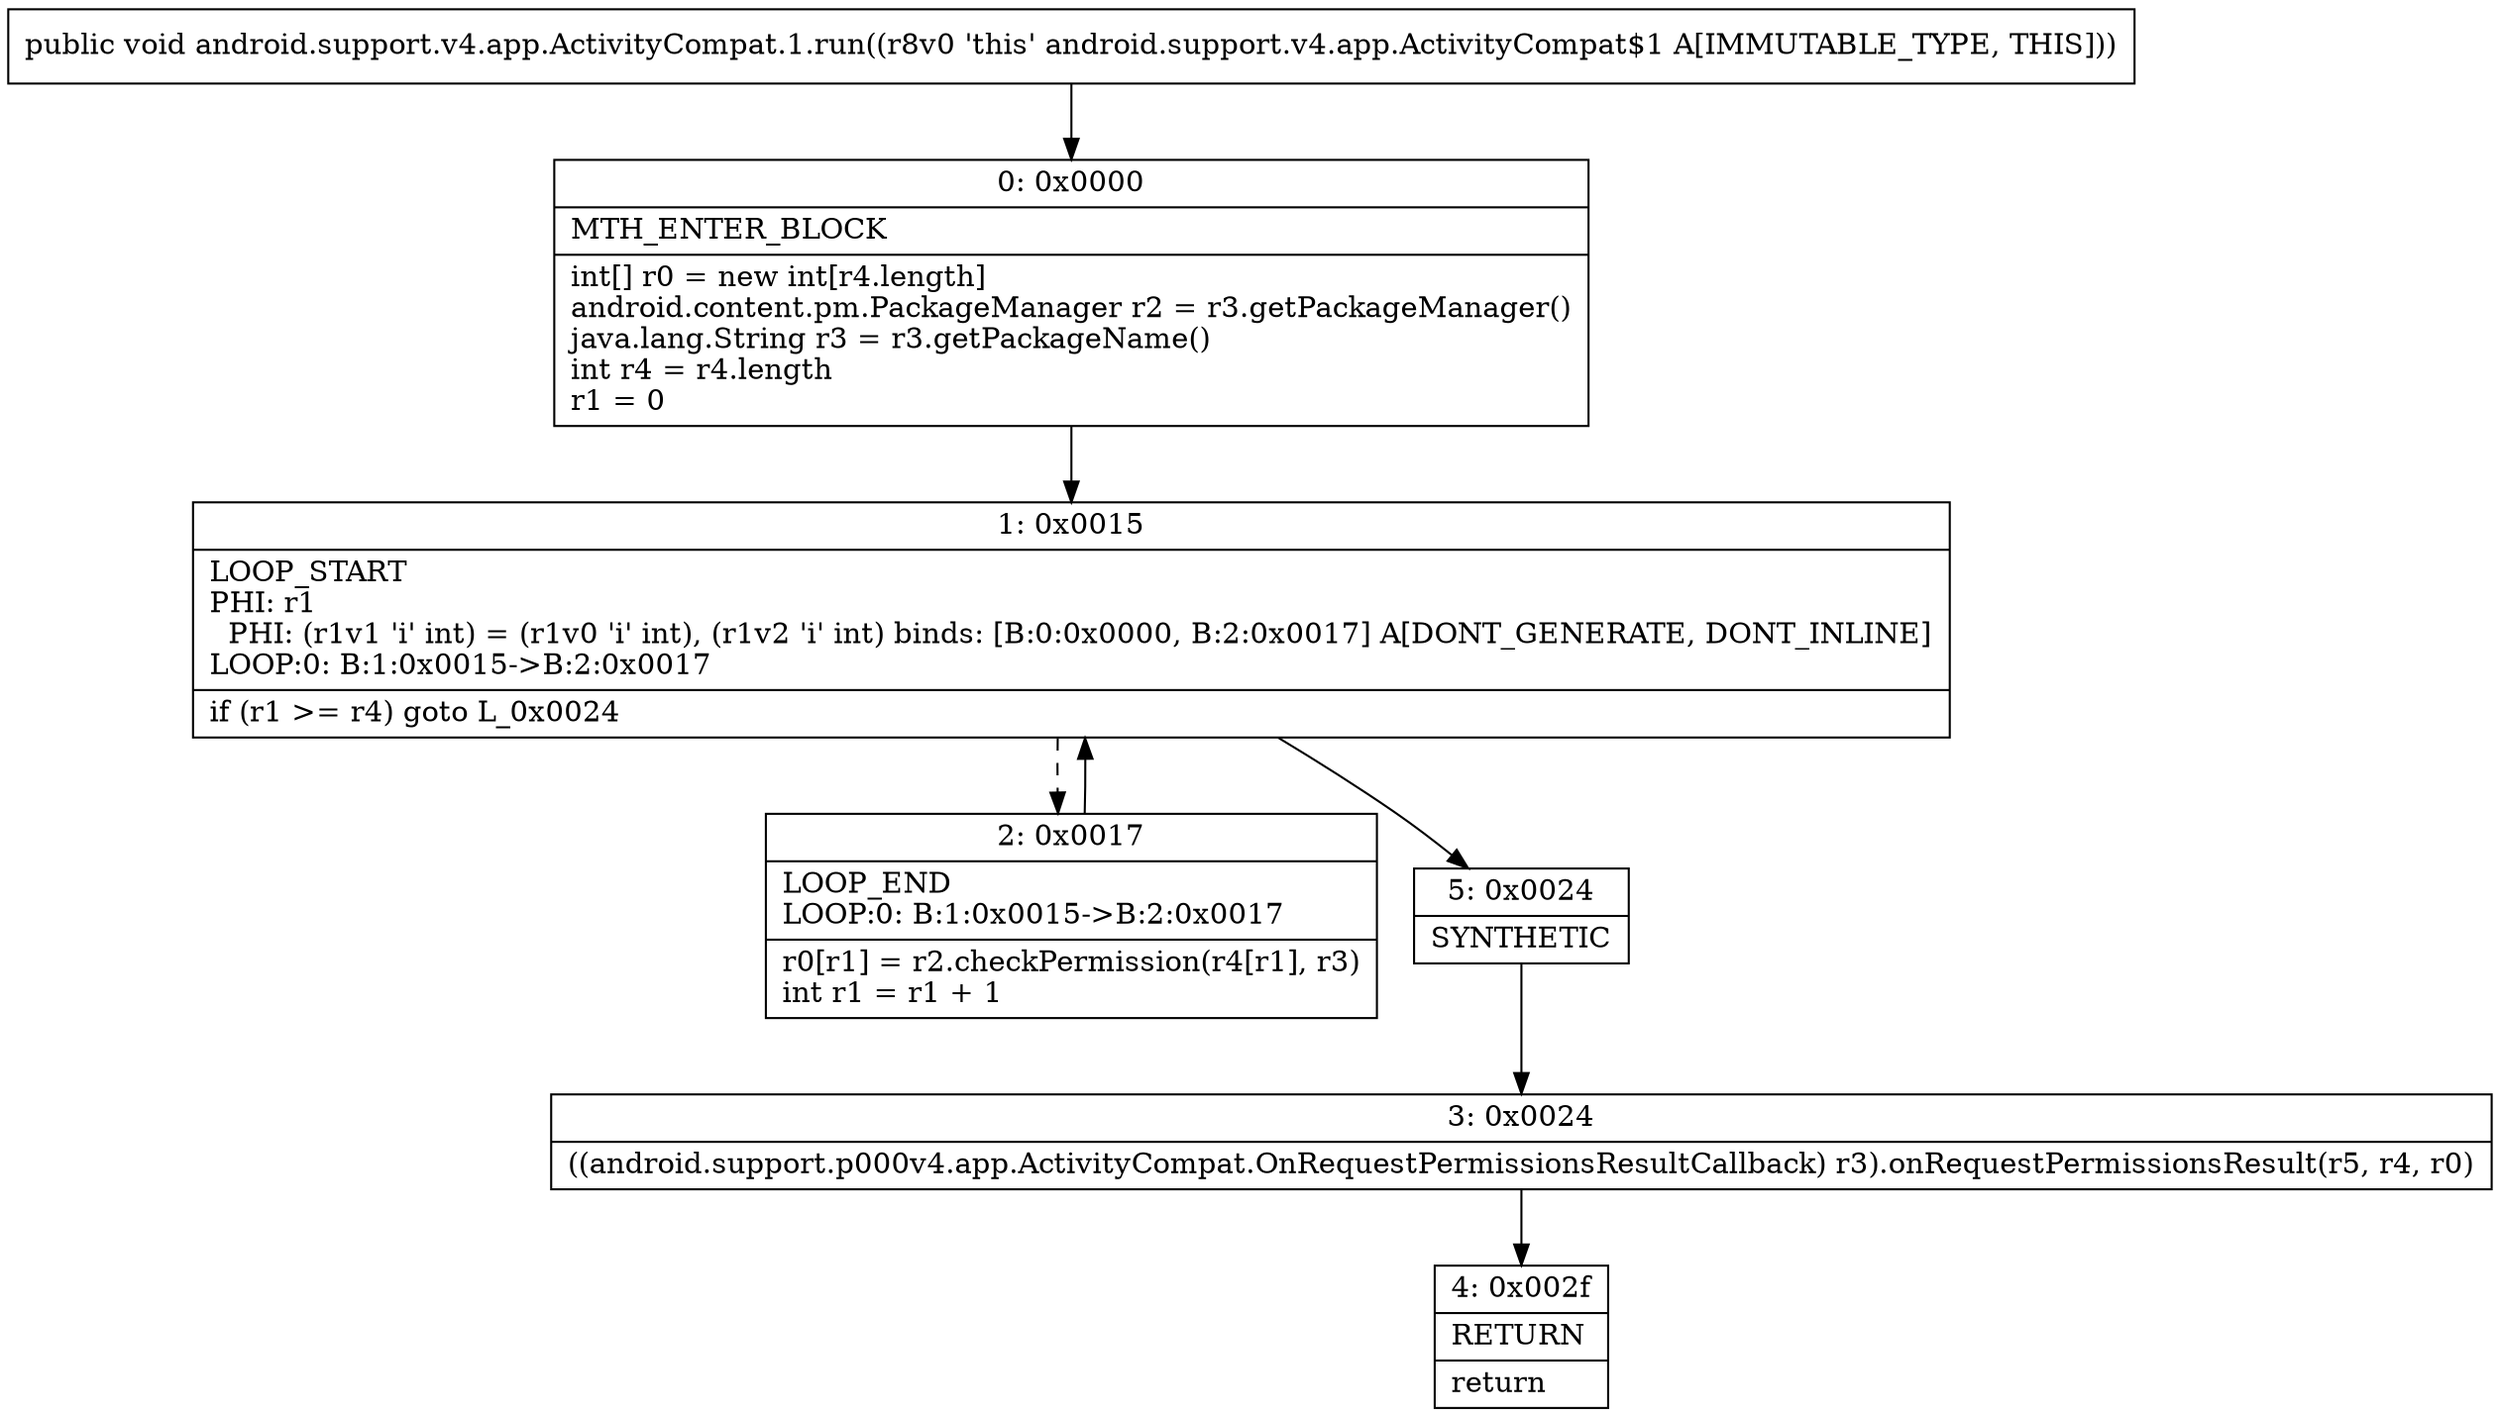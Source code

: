 digraph "CFG forandroid.support.v4.app.ActivityCompat.1.run()V" {
Node_0 [shape=record,label="{0\:\ 0x0000|MTH_ENTER_BLOCK\l|int[] r0 = new int[r4.length]\landroid.content.pm.PackageManager r2 = r3.getPackageManager()\ljava.lang.String r3 = r3.getPackageName()\lint r4 = r4.length\lr1 = 0\l}"];
Node_1 [shape=record,label="{1\:\ 0x0015|LOOP_START\lPHI: r1 \l  PHI: (r1v1 'i' int) = (r1v0 'i' int), (r1v2 'i' int) binds: [B:0:0x0000, B:2:0x0017] A[DONT_GENERATE, DONT_INLINE]\lLOOP:0: B:1:0x0015\-\>B:2:0x0017\l|if (r1 \>= r4) goto L_0x0024\l}"];
Node_2 [shape=record,label="{2\:\ 0x0017|LOOP_END\lLOOP:0: B:1:0x0015\-\>B:2:0x0017\l|r0[r1] = r2.checkPermission(r4[r1], r3)\lint r1 = r1 + 1\l}"];
Node_3 [shape=record,label="{3\:\ 0x0024|((android.support.p000v4.app.ActivityCompat.OnRequestPermissionsResultCallback) r3).onRequestPermissionsResult(r5, r4, r0)\l}"];
Node_4 [shape=record,label="{4\:\ 0x002f|RETURN\l|return\l}"];
Node_5 [shape=record,label="{5\:\ 0x0024|SYNTHETIC\l}"];
MethodNode[shape=record,label="{public void android.support.v4.app.ActivityCompat.1.run((r8v0 'this' android.support.v4.app.ActivityCompat$1 A[IMMUTABLE_TYPE, THIS])) }"];
MethodNode -> Node_0;
Node_0 -> Node_1;
Node_1 -> Node_2[style=dashed];
Node_1 -> Node_5;
Node_2 -> Node_1;
Node_3 -> Node_4;
Node_5 -> Node_3;
}

